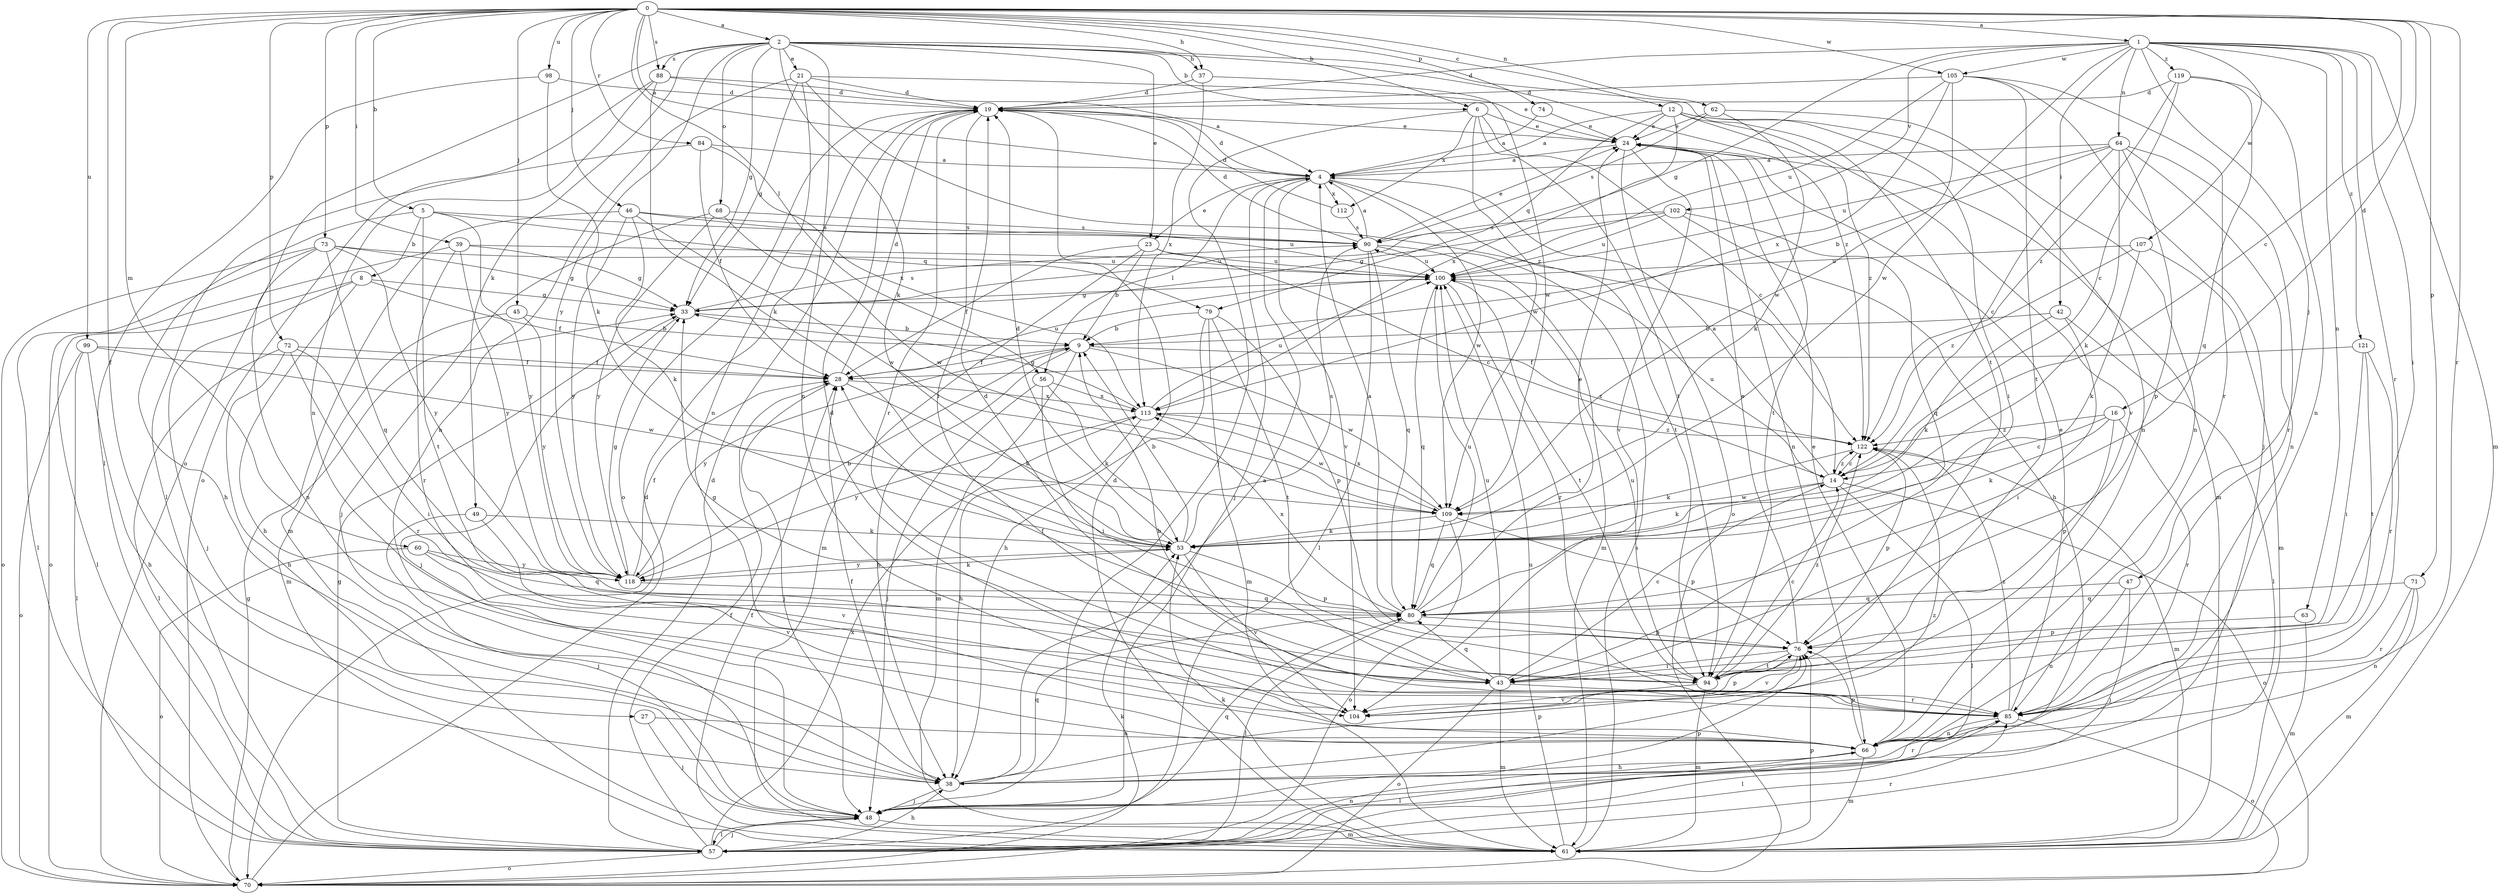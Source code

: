 strict digraph  {
0;
1;
2;
4;
5;
6;
8;
9;
12;
14;
16;
19;
21;
23;
24;
27;
28;
33;
37;
38;
39;
42;
43;
45;
46;
47;
48;
49;
53;
56;
57;
60;
61;
62;
63;
64;
66;
68;
70;
71;
72;
73;
74;
76;
79;
80;
84;
85;
88;
90;
94;
98;
99;
100;
102;
104;
105;
107;
109;
112;
113;
118;
119;
121;
122;
0 -> 1  [label=a];
0 -> 2  [label=a];
0 -> 4  [label=a];
0 -> 5  [label=b];
0 -> 6  [label=b];
0 -> 12  [label=c];
0 -> 14  [label=c];
0 -> 16  [label=d];
0 -> 27  [label=f];
0 -> 37  [label=h];
0 -> 39  [label=i];
0 -> 45  [label=j];
0 -> 46  [label=j];
0 -> 56  [label=l];
0 -> 60  [label=m];
0 -> 62  [label=n];
0 -> 71  [label=p];
0 -> 72  [label=p];
0 -> 73  [label=p];
0 -> 74  [label=p];
0 -> 84  [label=r];
0 -> 85  [label=r];
0 -> 88  [label=s];
0 -> 98  [label=u];
0 -> 99  [label=u];
0 -> 105  [label=w];
1 -> 19  [label=d];
1 -> 33  [label=g];
1 -> 42  [label=i];
1 -> 43  [label=i];
1 -> 47  [label=j];
1 -> 61  [label=m];
1 -> 63  [label=n];
1 -> 64  [label=n];
1 -> 85  [label=r];
1 -> 102  [label=v];
1 -> 105  [label=w];
1 -> 107  [label=w];
1 -> 109  [label=w];
1 -> 119  [label=z];
1 -> 121  [label=z];
2 -> 6  [label=b];
2 -> 21  [label=e];
2 -> 23  [label=e];
2 -> 33  [label=g];
2 -> 37  [label=h];
2 -> 49  [label=k];
2 -> 53  [label=k];
2 -> 66  [label=n];
2 -> 68  [label=o];
2 -> 70  [label=o];
2 -> 88  [label=s];
2 -> 94  [label=t];
2 -> 118  [label=y];
2 -> 122  [label=z];
4 -> 19  [label=d];
4 -> 23  [label=e];
4 -> 48  [label=j];
4 -> 56  [label=l];
4 -> 94  [label=t];
4 -> 104  [label=v];
4 -> 109  [label=w];
4 -> 112  [label=x];
5 -> 8  [label=b];
5 -> 38  [label=h];
5 -> 79  [label=q];
5 -> 90  [label=s];
5 -> 94  [label=t];
5 -> 118  [label=y];
6 -> 14  [label=c];
6 -> 24  [label=e];
6 -> 48  [label=j];
6 -> 94  [label=t];
6 -> 109  [label=w];
6 -> 112  [label=x];
8 -> 28  [label=f];
8 -> 33  [label=g];
8 -> 38  [label=h];
8 -> 48  [label=j];
8 -> 57  [label=l];
9 -> 28  [label=f];
9 -> 38  [label=h];
9 -> 61  [label=m];
9 -> 109  [label=w];
9 -> 118  [label=y];
9 -> 122  [label=z];
12 -> 4  [label=a];
12 -> 24  [label=e];
12 -> 43  [label=i];
12 -> 66  [label=n];
12 -> 79  [label=q];
12 -> 104  [label=v];
12 -> 113  [label=x];
12 -> 122  [label=z];
14 -> 4  [label=a];
14 -> 53  [label=k];
14 -> 57  [label=l];
14 -> 70  [label=o];
14 -> 100  [label=u];
14 -> 109  [label=w];
14 -> 122  [label=z];
16 -> 14  [label=c];
16 -> 53  [label=k];
16 -> 76  [label=p];
16 -> 85  [label=r];
16 -> 122  [label=z];
19 -> 24  [label=e];
19 -> 43  [label=i];
19 -> 70  [label=o];
19 -> 85  [label=r];
21 -> 19  [label=d];
21 -> 24  [label=e];
21 -> 33  [label=g];
21 -> 38  [label=h];
21 -> 66  [label=n];
21 -> 122  [label=z];
23 -> 9  [label=b];
23 -> 14  [label=c];
23 -> 28  [label=f];
23 -> 61  [label=m];
23 -> 100  [label=u];
24 -> 4  [label=a];
24 -> 61  [label=m];
24 -> 66  [label=n];
24 -> 70  [label=o];
24 -> 94  [label=t];
24 -> 104  [label=v];
27 -> 48  [label=j];
27 -> 66  [label=n];
28 -> 19  [label=d];
28 -> 48  [label=j];
28 -> 53  [label=k];
28 -> 100  [label=u];
28 -> 113  [label=x];
33 -> 9  [label=b];
33 -> 48  [label=j];
33 -> 90  [label=s];
37 -> 19  [label=d];
37 -> 109  [label=w];
37 -> 113  [label=x];
38 -> 4  [label=a];
38 -> 28  [label=f];
38 -> 48  [label=j];
38 -> 76  [label=p];
38 -> 80  [label=q];
38 -> 85  [label=r];
38 -> 122  [label=z];
39 -> 33  [label=g];
39 -> 70  [label=o];
39 -> 85  [label=r];
39 -> 100  [label=u];
39 -> 118  [label=y];
42 -> 9  [label=b];
42 -> 43  [label=i];
42 -> 53  [label=k];
42 -> 57  [label=l];
43 -> 14  [label=c];
43 -> 19  [label=d];
43 -> 33  [label=g];
43 -> 61  [label=m];
43 -> 70  [label=o];
43 -> 80  [label=q];
43 -> 85  [label=r];
43 -> 100  [label=u];
45 -> 9  [label=b];
45 -> 61  [label=m];
45 -> 118  [label=y];
46 -> 53  [label=k];
46 -> 61  [label=m];
46 -> 90  [label=s];
46 -> 100  [label=u];
46 -> 109  [label=w];
46 -> 118  [label=y];
47 -> 48  [label=j];
47 -> 66  [label=n];
47 -> 80  [label=q];
48 -> 57  [label=l];
48 -> 61  [label=m];
48 -> 76  [label=p];
48 -> 80  [label=q];
49 -> 48  [label=j];
49 -> 53  [label=k];
49 -> 104  [label=v];
53 -> 9  [label=b];
53 -> 19  [label=d];
53 -> 76  [label=p];
53 -> 90  [label=s];
53 -> 104  [label=v];
53 -> 118  [label=y];
56 -> 43  [label=i];
56 -> 48  [label=j];
56 -> 53  [label=k];
56 -> 113  [label=x];
57 -> 19  [label=d];
57 -> 28  [label=f];
57 -> 33  [label=g];
57 -> 38  [label=h];
57 -> 48  [label=j];
57 -> 66  [label=n];
57 -> 70  [label=o];
57 -> 85  [label=r];
57 -> 113  [label=x];
60 -> 70  [label=o];
60 -> 80  [label=q];
60 -> 104  [label=v];
60 -> 118  [label=y];
61 -> 19  [label=d];
61 -> 28  [label=f];
61 -> 53  [label=k];
61 -> 76  [label=p];
61 -> 90  [label=s];
61 -> 100  [label=u];
62 -> 24  [label=e];
62 -> 53  [label=k];
62 -> 66  [label=n];
62 -> 90  [label=s];
63 -> 61  [label=m];
63 -> 76  [label=p];
64 -> 4  [label=a];
64 -> 9  [label=b];
64 -> 14  [label=c];
64 -> 53  [label=k];
64 -> 66  [label=n];
64 -> 76  [label=p];
64 -> 85  [label=r];
64 -> 100  [label=u];
66 -> 24  [label=e];
66 -> 38  [label=h];
66 -> 57  [label=l];
66 -> 61  [label=m];
66 -> 76  [label=p];
68 -> 48  [label=j];
68 -> 90  [label=s];
68 -> 109  [label=w];
68 -> 118  [label=y];
70 -> 19  [label=d];
70 -> 33  [label=g];
70 -> 53  [label=k];
71 -> 61  [label=m];
71 -> 66  [label=n];
71 -> 80  [label=q];
71 -> 85  [label=r];
72 -> 28  [label=f];
72 -> 38  [label=h];
72 -> 43  [label=i];
72 -> 57  [label=l];
72 -> 85  [label=r];
73 -> 33  [label=g];
73 -> 57  [label=l];
73 -> 66  [label=n];
73 -> 70  [label=o];
73 -> 80  [label=q];
73 -> 100  [label=u];
73 -> 118  [label=y];
74 -> 4  [label=a];
74 -> 24  [label=e];
76 -> 24  [label=e];
76 -> 43  [label=i];
76 -> 94  [label=t];
76 -> 104  [label=v];
79 -> 9  [label=b];
79 -> 38  [label=h];
79 -> 61  [label=m];
79 -> 76  [label=p];
79 -> 94  [label=t];
80 -> 4  [label=a];
80 -> 24  [label=e];
80 -> 57  [label=l];
80 -> 76  [label=p];
80 -> 100  [label=u];
80 -> 113  [label=x];
84 -> 4  [label=a];
84 -> 28  [label=f];
84 -> 57  [label=l];
84 -> 113  [label=x];
85 -> 9  [label=b];
85 -> 24  [label=e];
85 -> 57  [label=l];
85 -> 66  [label=n];
85 -> 70  [label=o];
85 -> 122  [label=z];
88 -> 4  [label=a];
88 -> 19  [label=d];
88 -> 53  [label=k];
88 -> 66  [label=n];
88 -> 70  [label=o];
90 -> 4  [label=a];
90 -> 19  [label=d];
90 -> 24  [label=e];
90 -> 57  [label=l];
90 -> 61  [label=m];
90 -> 80  [label=q];
90 -> 100  [label=u];
94 -> 14  [label=c];
94 -> 28  [label=f];
94 -> 61  [label=m];
94 -> 100  [label=u];
94 -> 104  [label=v];
94 -> 122  [label=z];
98 -> 19  [label=d];
98 -> 53  [label=k];
98 -> 57  [label=l];
99 -> 28  [label=f];
99 -> 38  [label=h];
99 -> 57  [label=l];
99 -> 70  [label=o];
99 -> 109  [label=w];
100 -> 33  [label=g];
100 -> 80  [label=q];
100 -> 85  [label=r];
100 -> 94  [label=t];
102 -> 33  [label=g];
102 -> 38  [label=h];
102 -> 80  [label=q];
102 -> 90  [label=s];
102 -> 100  [label=u];
104 -> 19  [label=d];
104 -> 76  [label=p];
105 -> 19  [label=d];
105 -> 48  [label=j];
105 -> 85  [label=r];
105 -> 94  [label=t];
105 -> 100  [label=u];
105 -> 109  [label=w];
105 -> 113  [label=x];
107 -> 53  [label=k];
107 -> 61  [label=m];
107 -> 100  [label=u];
107 -> 122  [label=z];
109 -> 53  [label=k];
109 -> 70  [label=o];
109 -> 76  [label=p];
109 -> 80  [label=q];
109 -> 113  [label=x];
112 -> 19  [label=d];
112 -> 90  [label=s];
113 -> 33  [label=g];
113 -> 38  [label=h];
113 -> 100  [label=u];
113 -> 109  [label=w];
113 -> 118  [label=y];
113 -> 122  [label=z];
118 -> 9  [label=b];
118 -> 28  [label=f];
118 -> 33  [label=g];
118 -> 53  [label=k];
118 -> 80  [label=q];
119 -> 14  [label=c];
119 -> 19  [label=d];
119 -> 66  [label=n];
119 -> 80  [label=q];
119 -> 122  [label=z];
121 -> 28  [label=f];
121 -> 43  [label=i];
121 -> 85  [label=r];
121 -> 94  [label=t];
122 -> 14  [label=c];
122 -> 53  [label=k];
122 -> 61  [label=m];
122 -> 76  [label=p];
}
